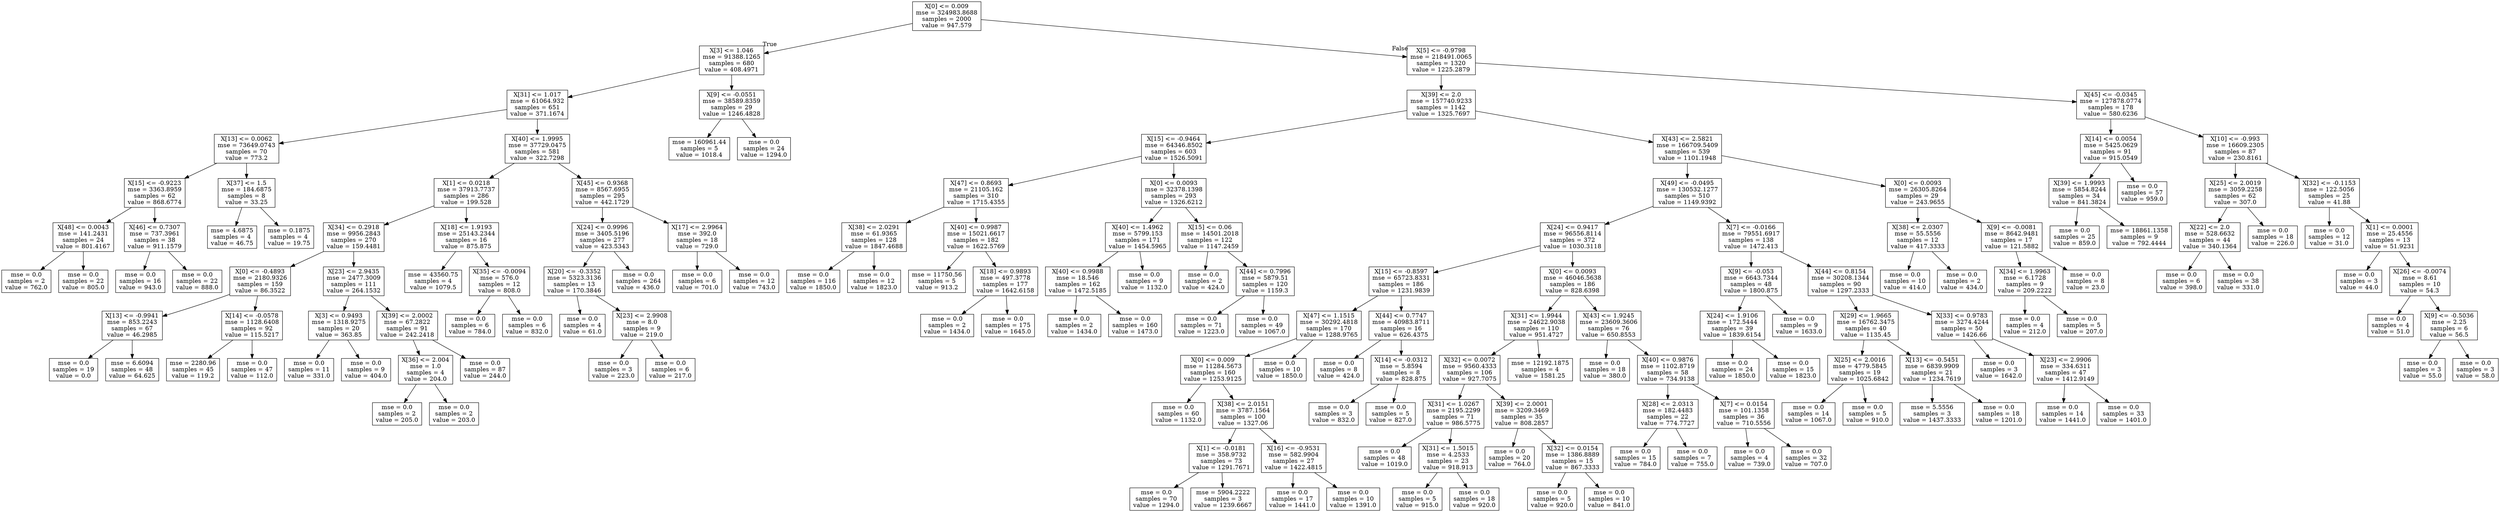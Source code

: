 digraph Tree {
node [shape=box] ;
0 [label="X[0] <= 0.009\nmse = 324983.8688\nsamples = 2000\nvalue = 947.579"] ;
1 [label="X[3] <= 1.046\nmse = 91388.1265\nsamples = 680\nvalue = 408.4971"] ;
0 -> 1 [labeldistance=2.5, labelangle=45, headlabel="True"] ;
2 [label="X[31] <= 1.017\nmse = 61064.932\nsamples = 651\nvalue = 371.1674"] ;
1 -> 2 ;
3 [label="X[13] <= 0.0062\nmse = 73649.0743\nsamples = 70\nvalue = 773.2"] ;
2 -> 3 ;
4 [label="X[15] <= -0.9223\nmse = 3363.8959\nsamples = 62\nvalue = 868.6774"] ;
3 -> 4 ;
5 [label="X[48] <= 0.0043\nmse = 141.2431\nsamples = 24\nvalue = 801.4167"] ;
4 -> 5 ;
6 [label="mse = 0.0\nsamples = 2\nvalue = 762.0"] ;
5 -> 6 ;
7 [label="mse = 0.0\nsamples = 22\nvalue = 805.0"] ;
5 -> 7 ;
8 [label="X[46] <= 0.7307\nmse = 737.3961\nsamples = 38\nvalue = 911.1579"] ;
4 -> 8 ;
9 [label="mse = 0.0\nsamples = 16\nvalue = 943.0"] ;
8 -> 9 ;
10 [label="mse = 0.0\nsamples = 22\nvalue = 888.0"] ;
8 -> 10 ;
11 [label="X[37] <= 1.5\nmse = 184.6875\nsamples = 8\nvalue = 33.25"] ;
3 -> 11 ;
12 [label="mse = 4.6875\nsamples = 4\nvalue = 46.75"] ;
11 -> 12 ;
13 [label="mse = 0.1875\nsamples = 4\nvalue = 19.75"] ;
11 -> 13 ;
14 [label="X[40] <= 1.9995\nmse = 37729.0475\nsamples = 581\nvalue = 322.7298"] ;
2 -> 14 ;
15 [label="X[1] <= 0.0218\nmse = 37913.7737\nsamples = 286\nvalue = 199.528"] ;
14 -> 15 ;
16 [label="X[34] <= 0.2918\nmse = 9956.2843\nsamples = 270\nvalue = 159.4481"] ;
15 -> 16 ;
17 [label="X[0] <= -0.4893\nmse = 2180.9326\nsamples = 159\nvalue = 86.3522"] ;
16 -> 17 ;
18 [label="X[13] <= -0.9941\nmse = 853.2243\nsamples = 67\nvalue = 46.2985"] ;
17 -> 18 ;
19 [label="mse = 0.0\nsamples = 19\nvalue = 0.0"] ;
18 -> 19 ;
20 [label="mse = 6.6094\nsamples = 48\nvalue = 64.625"] ;
18 -> 20 ;
21 [label="X[14] <= -0.0578\nmse = 1128.6408\nsamples = 92\nvalue = 115.5217"] ;
17 -> 21 ;
22 [label="mse = 2280.96\nsamples = 45\nvalue = 119.2"] ;
21 -> 22 ;
23 [label="mse = 0.0\nsamples = 47\nvalue = 112.0"] ;
21 -> 23 ;
24 [label="X[23] <= 2.9435\nmse = 2477.3009\nsamples = 111\nvalue = 264.1532"] ;
16 -> 24 ;
25 [label="X[3] <= 0.9493\nmse = 1318.9275\nsamples = 20\nvalue = 363.85"] ;
24 -> 25 ;
26 [label="mse = 0.0\nsamples = 11\nvalue = 331.0"] ;
25 -> 26 ;
27 [label="mse = 0.0\nsamples = 9\nvalue = 404.0"] ;
25 -> 27 ;
28 [label="X[39] <= 2.0002\nmse = 67.2822\nsamples = 91\nvalue = 242.2418"] ;
24 -> 28 ;
29 [label="X[36] <= 2.004\nmse = 1.0\nsamples = 4\nvalue = 204.0"] ;
28 -> 29 ;
30 [label="mse = 0.0\nsamples = 2\nvalue = 205.0"] ;
29 -> 30 ;
31 [label="mse = 0.0\nsamples = 2\nvalue = 203.0"] ;
29 -> 31 ;
32 [label="mse = 0.0\nsamples = 87\nvalue = 244.0"] ;
28 -> 32 ;
33 [label="X[18] <= 1.9193\nmse = 25143.2344\nsamples = 16\nvalue = 875.875"] ;
15 -> 33 ;
34 [label="mse = 43560.75\nsamples = 4\nvalue = 1079.5"] ;
33 -> 34 ;
35 [label="X[35] <= -0.0094\nmse = 576.0\nsamples = 12\nvalue = 808.0"] ;
33 -> 35 ;
36 [label="mse = 0.0\nsamples = 6\nvalue = 784.0"] ;
35 -> 36 ;
37 [label="mse = 0.0\nsamples = 6\nvalue = 832.0"] ;
35 -> 37 ;
38 [label="X[45] <= 0.9368\nmse = 8567.6955\nsamples = 295\nvalue = 442.1729"] ;
14 -> 38 ;
39 [label="X[24] <= 0.9996\nmse = 3405.5196\nsamples = 277\nvalue = 423.5343"] ;
38 -> 39 ;
40 [label="X[20] <= -0.3352\nmse = 5323.3136\nsamples = 13\nvalue = 170.3846"] ;
39 -> 40 ;
41 [label="mse = 0.0\nsamples = 4\nvalue = 61.0"] ;
40 -> 41 ;
42 [label="X[23] <= 2.9908\nmse = 8.0\nsamples = 9\nvalue = 219.0"] ;
40 -> 42 ;
43 [label="mse = 0.0\nsamples = 3\nvalue = 223.0"] ;
42 -> 43 ;
44 [label="mse = 0.0\nsamples = 6\nvalue = 217.0"] ;
42 -> 44 ;
45 [label="mse = 0.0\nsamples = 264\nvalue = 436.0"] ;
39 -> 45 ;
46 [label="X[17] <= 2.9964\nmse = 392.0\nsamples = 18\nvalue = 729.0"] ;
38 -> 46 ;
47 [label="mse = 0.0\nsamples = 6\nvalue = 701.0"] ;
46 -> 47 ;
48 [label="mse = 0.0\nsamples = 12\nvalue = 743.0"] ;
46 -> 48 ;
49 [label="X[9] <= -0.0551\nmse = 38589.8359\nsamples = 29\nvalue = 1246.4828"] ;
1 -> 49 ;
50 [label="mse = 160961.44\nsamples = 5\nvalue = 1018.4"] ;
49 -> 50 ;
51 [label="mse = 0.0\nsamples = 24\nvalue = 1294.0"] ;
49 -> 51 ;
52 [label="X[5] <= -0.9798\nmse = 218491.0065\nsamples = 1320\nvalue = 1225.2879"] ;
0 -> 52 [labeldistance=2.5, labelangle=-45, headlabel="False"] ;
53 [label="X[39] <= 2.0\nmse = 157740.9233\nsamples = 1142\nvalue = 1325.7697"] ;
52 -> 53 ;
54 [label="X[15] <= -0.9464\nmse = 64346.8502\nsamples = 603\nvalue = 1526.5091"] ;
53 -> 54 ;
55 [label="X[47] <= 0.8693\nmse = 21105.162\nsamples = 310\nvalue = 1715.4355"] ;
54 -> 55 ;
56 [label="X[38] <= 2.0291\nmse = 61.9365\nsamples = 128\nvalue = 1847.4688"] ;
55 -> 56 ;
57 [label="mse = 0.0\nsamples = 116\nvalue = 1850.0"] ;
56 -> 57 ;
58 [label="mse = 0.0\nsamples = 12\nvalue = 1823.0"] ;
56 -> 58 ;
59 [label="X[40] <= 0.9987\nmse = 15021.6617\nsamples = 182\nvalue = 1622.5769"] ;
55 -> 59 ;
60 [label="mse = 11750.56\nsamples = 5\nvalue = 913.2"] ;
59 -> 60 ;
61 [label="X[18] <= 0.9893\nmse = 497.3778\nsamples = 177\nvalue = 1642.6158"] ;
59 -> 61 ;
62 [label="mse = 0.0\nsamples = 2\nvalue = 1434.0"] ;
61 -> 62 ;
63 [label="mse = 0.0\nsamples = 175\nvalue = 1645.0"] ;
61 -> 63 ;
64 [label="X[0] <= 0.0093\nmse = 32378.1398\nsamples = 293\nvalue = 1326.6212"] ;
54 -> 64 ;
65 [label="X[40] <= 1.4962\nmse = 5799.153\nsamples = 171\nvalue = 1454.5965"] ;
64 -> 65 ;
66 [label="X[40] <= 0.9988\nmse = 18.546\nsamples = 162\nvalue = 1472.5185"] ;
65 -> 66 ;
67 [label="mse = 0.0\nsamples = 2\nvalue = 1434.0"] ;
66 -> 67 ;
68 [label="mse = 0.0\nsamples = 160\nvalue = 1473.0"] ;
66 -> 68 ;
69 [label="mse = 0.0\nsamples = 9\nvalue = 1132.0"] ;
65 -> 69 ;
70 [label="X[15] <= 0.06\nmse = 14501.2018\nsamples = 122\nvalue = 1147.2459"] ;
64 -> 70 ;
71 [label="mse = 0.0\nsamples = 2\nvalue = 424.0"] ;
70 -> 71 ;
72 [label="X[44] <= 0.7996\nmse = 5879.51\nsamples = 120\nvalue = 1159.3"] ;
70 -> 72 ;
73 [label="mse = 0.0\nsamples = 71\nvalue = 1223.0"] ;
72 -> 73 ;
74 [label="mse = 0.0\nsamples = 49\nvalue = 1067.0"] ;
72 -> 74 ;
75 [label="X[43] <= 2.5821\nmse = 166709.5409\nsamples = 539\nvalue = 1101.1948"] ;
53 -> 75 ;
76 [label="X[49] <= -0.0495\nmse = 130532.1277\nsamples = 510\nvalue = 1149.9392"] ;
75 -> 76 ;
77 [label="X[24] <= 0.9417\nmse = 96556.8114\nsamples = 372\nvalue = 1030.3118"] ;
76 -> 77 ;
78 [label="X[15] <= -0.8597\nmse = 65723.8331\nsamples = 186\nvalue = 1231.9839"] ;
77 -> 78 ;
79 [label="X[47] <= 1.1515\nmse = 30292.4818\nsamples = 170\nvalue = 1288.9765"] ;
78 -> 79 ;
80 [label="X[0] <= 0.009\nmse = 11284.5673\nsamples = 160\nvalue = 1253.9125"] ;
79 -> 80 ;
81 [label="mse = 0.0\nsamples = 60\nvalue = 1132.0"] ;
80 -> 81 ;
82 [label="X[38] <= 2.0151\nmse = 3787.1564\nsamples = 100\nvalue = 1327.06"] ;
80 -> 82 ;
83 [label="X[1] <= -0.0181\nmse = 358.9732\nsamples = 73\nvalue = 1291.7671"] ;
82 -> 83 ;
84 [label="mse = 0.0\nsamples = 70\nvalue = 1294.0"] ;
83 -> 84 ;
85 [label="mse = 5904.2222\nsamples = 3\nvalue = 1239.6667"] ;
83 -> 85 ;
86 [label="X[16] <= -0.9531\nmse = 582.9904\nsamples = 27\nvalue = 1422.4815"] ;
82 -> 86 ;
87 [label="mse = 0.0\nsamples = 17\nvalue = 1441.0"] ;
86 -> 87 ;
88 [label="mse = 0.0\nsamples = 10\nvalue = 1391.0"] ;
86 -> 88 ;
89 [label="mse = 0.0\nsamples = 10\nvalue = 1850.0"] ;
79 -> 89 ;
90 [label="X[44] <= 0.7747\nmse = 40983.8711\nsamples = 16\nvalue = 626.4375"] ;
78 -> 90 ;
91 [label="mse = 0.0\nsamples = 8\nvalue = 424.0"] ;
90 -> 91 ;
92 [label="X[14] <= -0.0312\nmse = 5.8594\nsamples = 8\nvalue = 828.875"] ;
90 -> 92 ;
93 [label="mse = 0.0\nsamples = 3\nvalue = 832.0"] ;
92 -> 93 ;
94 [label="mse = 0.0\nsamples = 5\nvalue = 827.0"] ;
92 -> 94 ;
95 [label="X[0] <= 0.0093\nmse = 46046.5638\nsamples = 186\nvalue = 828.6398"] ;
77 -> 95 ;
96 [label="X[31] <= 1.9944\nmse = 24622.9038\nsamples = 110\nvalue = 951.4727"] ;
95 -> 96 ;
97 [label="X[32] <= 0.0072\nmse = 9560.4333\nsamples = 106\nvalue = 927.7075"] ;
96 -> 97 ;
98 [label="X[31] <= 1.0267\nmse = 2195.2299\nsamples = 71\nvalue = 986.5775"] ;
97 -> 98 ;
99 [label="mse = 0.0\nsamples = 48\nvalue = 1019.0"] ;
98 -> 99 ;
100 [label="X[31] <= 1.5015\nmse = 4.2533\nsamples = 23\nvalue = 918.913"] ;
98 -> 100 ;
101 [label="mse = 0.0\nsamples = 5\nvalue = 915.0"] ;
100 -> 101 ;
102 [label="mse = 0.0\nsamples = 18\nvalue = 920.0"] ;
100 -> 102 ;
103 [label="X[39] <= 2.0001\nmse = 3209.3469\nsamples = 35\nvalue = 808.2857"] ;
97 -> 103 ;
104 [label="mse = 0.0\nsamples = 20\nvalue = 764.0"] ;
103 -> 104 ;
105 [label="X[32] <= 0.0154\nmse = 1386.8889\nsamples = 15\nvalue = 867.3333"] ;
103 -> 105 ;
106 [label="mse = 0.0\nsamples = 5\nvalue = 920.0"] ;
105 -> 106 ;
107 [label="mse = 0.0\nsamples = 10\nvalue = 841.0"] ;
105 -> 107 ;
108 [label="mse = 12192.1875\nsamples = 4\nvalue = 1581.25"] ;
96 -> 108 ;
109 [label="X[43] <= 1.9245\nmse = 23609.3606\nsamples = 76\nvalue = 650.8553"] ;
95 -> 109 ;
110 [label="mse = 0.0\nsamples = 18\nvalue = 380.0"] ;
109 -> 110 ;
111 [label="X[40] <= 0.9876\nmse = 1102.8719\nsamples = 58\nvalue = 734.9138"] ;
109 -> 111 ;
112 [label="X[28] <= 2.0313\nmse = 182.4483\nsamples = 22\nvalue = 774.7727"] ;
111 -> 112 ;
113 [label="mse = 0.0\nsamples = 15\nvalue = 784.0"] ;
112 -> 113 ;
114 [label="mse = 0.0\nsamples = 7\nvalue = 755.0"] ;
112 -> 114 ;
115 [label="X[7] <= 0.0154\nmse = 101.1358\nsamples = 36\nvalue = 710.5556"] ;
111 -> 115 ;
116 [label="mse = 0.0\nsamples = 4\nvalue = 739.0"] ;
115 -> 116 ;
117 [label="mse = 0.0\nsamples = 32\nvalue = 707.0"] ;
115 -> 117 ;
118 [label="X[7] <= -0.0166\nmse = 79551.6917\nsamples = 138\nvalue = 1472.413"] ;
76 -> 118 ;
119 [label="X[9] <= -0.053\nmse = 6643.7344\nsamples = 48\nvalue = 1800.875"] ;
118 -> 119 ;
120 [label="X[24] <= 1.9106\nmse = 172.5444\nsamples = 39\nvalue = 1839.6154"] ;
119 -> 120 ;
121 [label="mse = 0.0\nsamples = 24\nvalue = 1850.0"] ;
120 -> 121 ;
122 [label="mse = 0.0\nsamples = 15\nvalue = 1823.0"] ;
120 -> 122 ;
123 [label="mse = 0.0\nsamples = 9\nvalue = 1633.0"] ;
119 -> 123 ;
124 [label="X[44] <= 0.8154\nmse = 30208.1344\nsamples = 90\nvalue = 1297.2333"] ;
118 -> 124 ;
125 [label="X[29] <= 1.9665\nmse = 16762.3475\nsamples = 40\nvalue = 1135.45"] ;
124 -> 125 ;
126 [label="X[25] <= 2.0016\nmse = 4779.5845\nsamples = 19\nvalue = 1025.6842"] ;
125 -> 126 ;
127 [label="mse = 0.0\nsamples = 14\nvalue = 1067.0"] ;
126 -> 127 ;
128 [label="mse = 0.0\nsamples = 5\nvalue = 910.0"] ;
126 -> 128 ;
129 [label="X[13] <= -0.5451\nmse = 6839.9909\nsamples = 21\nvalue = 1234.7619"] ;
125 -> 129 ;
130 [label="mse = 5.5556\nsamples = 3\nvalue = 1437.3333"] ;
129 -> 130 ;
131 [label="mse = 0.0\nsamples = 18\nvalue = 1201.0"] ;
129 -> 131 ;
132 [label="X[33] <= 0.9783\nmse = 3274.4244\nsamples = 50\nvalue = 1426.66"] ;
124 -> 132 ;
133 [label="mse = 0.0\nsamples = 3\nvalue = 1642.0"] ;
132 -> 133 ;
134 [label="X[23] <= 2.9906\nmse = 334.6311\nsamples = 47\nvalue = 1412.9149"] ;
132 -> 134 ;
135 [label="mse = 0.0\nsamples = 14\nvalue = 1441.0"] ;
134 -> 135 ;
136 [label="mse = 0.0\nsamples = 33\nvalue = 1401.0"] ;
134 -> 136 ;
137 [label="X[0] <= 0.0093\nmse = 26305.8264\nsamples = 29\nvalue = 243.9655"] ;
75 -> 137 ;
138 [label="X[38] <= 2.0307\nmse = 55.5556\nsamples = 12\nvalue = 417.3333"] ;
137 -> 138 ;
139 [label="mse = 0.0\nsamples = 10\nvalue = 414.0"] ;
138 -> 139 ;
140 [label="mse = 0.0\nsamples = 2\nvalue = 434.0"] ;
138 -> 140 ;
141 [label="X[9] <= -0.0081\nmse = 8642.9481\nsamples = 17\nvalue = 121.5882"] ;
137 -> 141 ;
142 [label="X[34] <= 1.9963\nmse = 6.1728\nsamples = 9\nvalue = 209.2222"] ;
141 -> 142 ;
143 [label="mse = 0.0\nsamples = 4\nvalue = 212.0"] ;
142 -> 143 ;
144 [label="mse = 0.0\nsamples = 5\nvalue = 207.0"] ;
142 -> 144 ;
145 [label="mse = 0.0\nsamples = 8\nvalue = 23.0"] ;
141 -> 145 ;
146 [label="X[45] <= -0.0345\nmse = 127878.0774\nsamples = 178\nvalue = 580.6236"] ;
52 -> 146 ;
147 [label="X[14] <= 0.0054\nmse = 5425.0629\nsamples = 91\nvalue = 915.0549"] ;
146 -> 147 ;
148 [label="X[39] <= 1.9993\nmse = 5854.8244\nsamples = 34\nvalue = 841.3824"] ;
147 -> 148 ;
149 [label="mse = 0.0\nsamples = 25\nvalue = 859.0"] ;
148 -> 149 ;
150 [label="mse = 18861.1358\nsamples = 9\nvalue = 792.4444"] ;
148 -> 150 ;
151 [label="mse = 0.0\nsamples = 57\nvalue = 959.0"] ;
147 -> 151 ;
152 [label="X[10] <= -0.993\nmse = 16609.2305\nsamples = 87\nvalue = 230.8161"] ;
146 -> 152 ;
153 [label="X[25] <= 2.0019\nmse = 3059.2258\nsamples = 62\nvalue = 307.0"] ;
152 -> 153 ;
154 [label="X[22] <= 2.0\nmse = 528.6632\nsamples = 44\nvalue = 340.1364"] ;
153 -> 154 ;
155 [label="mse = 0.0\nsamples = 6\nvalue = 398.0"] ;
154 -> 155 ;
156 [label="mse = 0.0\nsamples = 38\nvalue = 331.0"] ;
154 -> 156 ;
157 [label="mse = 0.0\nsamples = 18\nvalue = 226.0"] ;
153 -> 157 ;
158 [label="X[32] <= -0.1153\nmse = 122.5056\nsamples = 25\nvalue = 41.88"] ;
152 -> 158 ;
159 [label="mse = 0.0\nsamples = 12\nvalue = 31.0"] ;
158 -> 159 ;
160 [label="X[1] <= 0.0001\nmse = 25.4556\nsamples = 13\nvalue = 51.9231"] ;
158 -> 160 ;
161 [label="mse = 0.0\nsamples = 3\nvalue = 44.0"] ;
160 -> 161 ;
162 [label="X[26] <= -0.0074\nmse = 8.61\nsamples = 10\nvalue = 54.3"] ;
160 -> 162 ;
163 [label="mse = 0.0\nsamples = 4\nvalue = 51.0"] ;
162 -> 163 ;
164 [label="X[9] <= -0.5036\nmse = 2.25\nsamples = 6\nvalue = 56.5"] ;
162 -> 164 ;
165 [label="mse = 0.0\nsamples = 3\nvalue = 55.0"] ;
164 -> 165 ;
166 [label="mse = 0.0\nsamples = 3\nvalue = 58.0"] ;
164 -> 166 ;
}